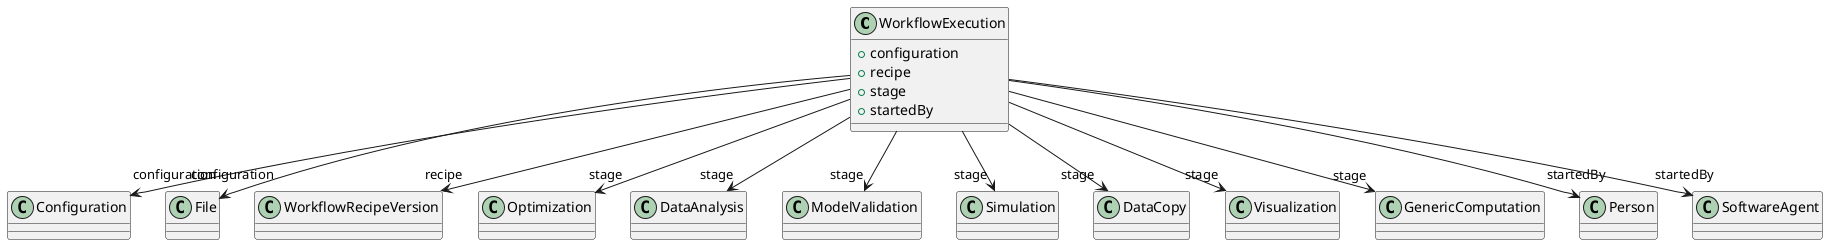 @startuml
class WorkflowExecution {
+configuration
+recipe
+stage
+startedBy

}
WorkflowExecution -d-> "configuration" Configuration
WorkflowExecution -d-> "configuration" File
WorkflowExecution -d-> "recipe" WorkflowRecipeVersion
WorkflowExecution -d-> "stage" Optimization
WorkflowExecution -d-> "stage" DataAnalysis
WorkflowExecution -d-> "stage" ModelValidation
WorkflowExecution -d-> "stage" Simulation
WorkflowExecution -d-> "stage" DataCopy
WorkflowExecution -d-> "stage" Visualization
WorkflowExecution -d-> "stage" GenericComputation
WorkflowExecution -d-> "startedBy" Person
WorkflowExecution -d-> "startedBy" SoftwareAgent

@enduml